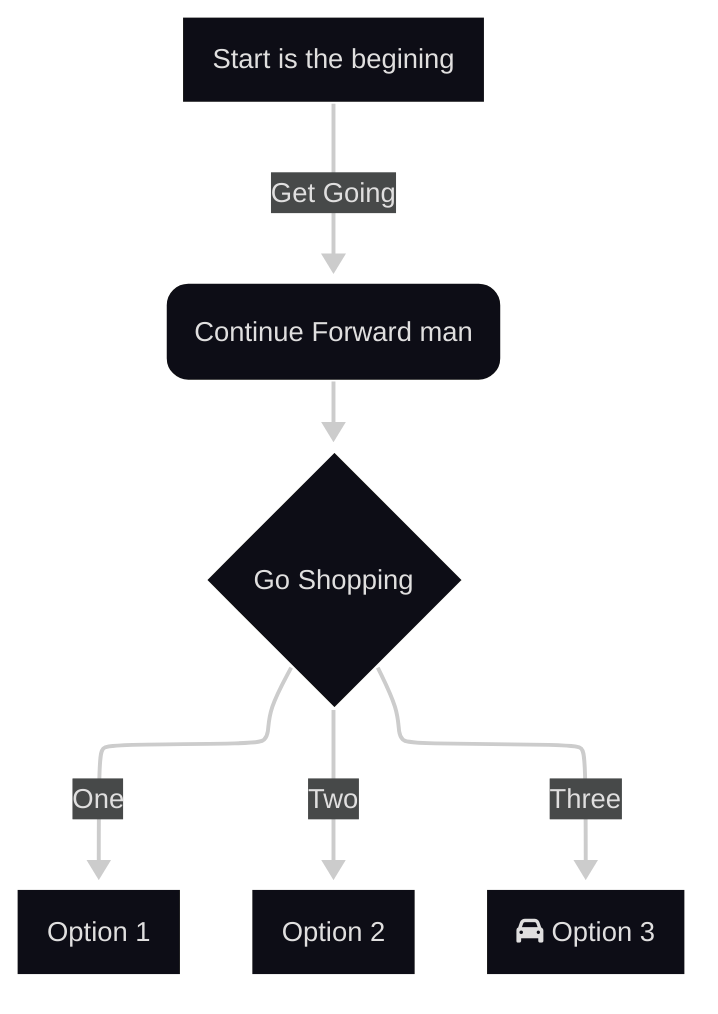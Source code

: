 ---
config:
  theme: redux-dark
  look: neo
  layout: elk
---
flowchart TB
  A[Start is the begining] --Get Going--> B(Continue Forward man)
  B --> C{Go Shopping}
  C -- One --> D[Option 1]
  C -- Two --> E[Option 2]
  C -- Three --> F[fa:fa-car Option 3]